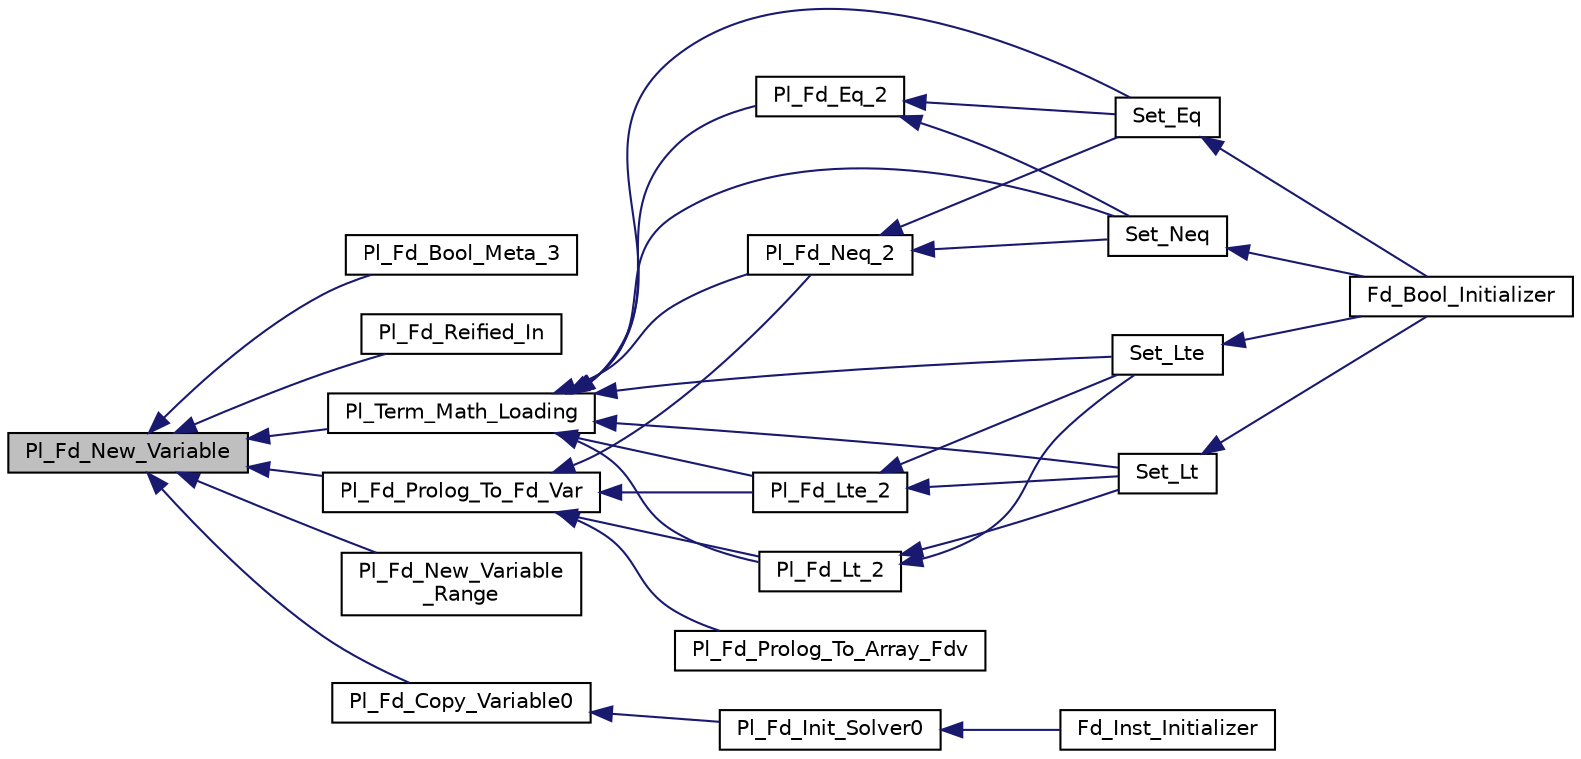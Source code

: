 digraph "Pl_Fd_New_Variable"
{
  edge [fontname="Helvetica",fontsize="10",labelfontname="Helvetica",labelfontsize="10"];
  node [fontname="Helvetica",fontsize="10",shape=record];
  rankdir="LR";
  Node1 [label="Pl_Fd_New_Variable",height=0.2,width=0.4,color="black", fillcolor="grey75", style="filled", fontcolor="black"];
  Node1 -> Node2 [dir="back",color="midnightblue",fontsize="10",style="solid",fontname="Helvetica"];
  Node2 [label="Pl_Fd_Bool_Meta_3",height=0.2,width=0.4,color="black", fillcolor="white", style="filled",URL="$fd__bool__c_8c.html#af216d1fd11aff1fa2cb04c7ead09615f"];
  Node1 -> Node3 [dir="back",color="midnightblue",fontsize="10",style="solid",fontname="Helvetica"];
  Node3 [label="Pl_Fd_Reified_In",height=0.2,width=0.4,color="black", fillcolor="white", style="filled",URL="$fd__bool__c_8c.html#aad0a445c9905cdb15eeb91e0dc38c0dd"];
  Node1 -> Node4 [dir="back",color="midnightblue",fontsize="10",style="solid",fontname="Helvetica"];
  Node4 [label="Pl_Term_Math_Loading",height=0.2,width=0.4,color="black", fillcolor="white", style="filled",URL="$math__supp_8h.html#a8b9d929fd37cd7be8d273dc650077b0c"];
  Node4 -> Node5 [dir="back",color="midnightblue",fontsize="10",style="solid",fontname="Helvetica"];
  Node5 [label="Set_Eq",height=0.2,width=0.4,color="black", fillcolor="white", style="filled",URL="$fd__bool__c_8c.html#a3bcf220164d47e110f64a089daebf2a7"];
  Node5 -> Node6 [dir="back",color="midnightblue",fontsize="10",style="solid",fontname="Helvetica"];
  Node6 [label="Fd_Bool_Initializer",height=0.2,width=0.4,color="black", fillcolor="white", style="filled",URL="$fd__bool__c_8c.html#a1a75f6073da95705cad602b580443664"];
  Node4 -> Node7 [dir="back",color="midnightblue",fontsize="10",style="solid",fontname="Helvetica"];
  Node7 [label="Set_Neq",height=0.2,width=0.4,color="black", fillcolor="white", style="filled",URL="$fd__bool__c_8c.html#ad9a88621a0a7d01eb8db4da34faf894f"];
  Node7 -> Node6 [dir="back",color="midnightblue",fontsize="10",style="solid",fontname="Helvetica"];
  Node4 -> Node8 [dir="back",color="midnightblue",fontsize="10",style="solid",fontname="Helvetica"];
  Node8 [label="Set_Lt",height=0.2,width=0.4,color="black", fillcolor="white", style="filled",URL="$fd__bool__c_8c.html#ac5b16f713138c6b09fd4b3857d52a881"];
  Node8 -> Node6 [dir="back",color="midnightblue",fontsize="10",style="solid",fontname="Helvetica"];
  Node4 -> Node9 [dir="back",color="midnightblue",fontsize="10",style="solid",fontname="Helvetica"];
  Node9 [label="Set_Lte",height=0.2,width=0.4,color="black", fillcolor="white", style="filled",URL="$fd__bool__c_8c.html#a22127daaa654486d40b5c097e040ab87"];
  Node9 -> Node6 [dir="back",color="midnightblue",fontsize="10",style="solid",fontname="Helvetica"];
  Node4 -> Node10 [dir="back",color="midnightblue",fontsize="10",style="solid",fontname="Helvetica"];
  Node10 [label="Pl_Fd_Eq_2",height=0.2,width=0.4,color="black", fillcolor="white", style="filled",URL="$fd__math__c_8c.html#a9e1a8c3a27ce4468f0ed5374a6ec3be8"];
  Node10 -> Node5 [dir="back",color="midnightblue",fontsize="10",style="solid",fontname="Helvetica"];
  Node10 -> Node7 [dir="back",color="midnightblue",fontsize="10",style="solid",fontname="Helvetica"];
  Node4 -> Node11 [dir="back",color="midnightblue",fontsize="10",style="solid",fontname="Helvetica"];
  Node11 [label="Pl_Fd_Neq_2",height=0.2,width=0.4,color="black", fillcolor="white", style="filled",URL="$fd__math__c_8c.html#ae96f8c98794a44b1577707920fda688d"];
  Node11 -> Node5 [dir="back",color="midnightblue",fontsize="10",style="solid",fontname="Helvetica"];
  Node11 -> Node7 [dir="back",color="midnightblue",fontsize="10",style="solid",fontname="Helvetica"];
  Node4 -> Node12 [dir="back",color="midnightblue",fontsize="10",style="solid",fontname="Helvetica"];
  Node12 [label="Pl_Fd_Lt_2",height=0.2,width=0.4,color="black", fillcolor="white", style="filled",URL="$fd__math__c_8c.html#ae004cace9b53b08de59be0a195274e23"];
  Node12 -> Node8 [dir="back",color="midnightblue",fontsize="10",style="solid",fontname="Helvetica"];
  Node12 -> Node9 [dir="back",color="midnightblue",fontsize="10",style="solid",fontname="Helvetica"];
  Node4 -> Node13 [dir="back",color="midnightblue",fontsize="10",style="solid",fontname="Helvetica"];
  Node13 [label="Pl_Fd_Lte_2",height=0.2,width=0.4,color="black", fillcolor="white", style="filled",URL="$fd__math__c_8c.html#a4533c1990d3146b76bed10bbaa4d67d7"];
  Node13 -> Node8 [dir="back",color="midnightblue",fontsize="10",style="solid",fontname="Helvetica"];
  Node13 -> Node9 [dir="back",color="midnightblue",fontsize="10",style="solid",fontname="Helvetica"];
  Node1 -> Node14 [dir="back",color="midnightblue",fontsize="10",style="solid",fontname="Helvetica"];
  Node14 [label="Pl_Fd_Prolog_To_Fd_Var",height=0.2,width=0.4,color="black", fillcolor="white", style="filled",URL="$fd__inst_8h.html#aa0fe15bb4f7957767ced24c50e4b1ca8"];
  Node14 -> Node11 [dir="back",color="midnightblue",fontsize="10",style="solid",fontname="Helvetica"];
  Node14 -> Node12 [dir="back",color="midnightblue",fontsize="10",style="solid",fontname="Helvetica"];
  Node14 -> Node13 [dir="back",color="midnightblue",fontsize="10",style="solid",fontname="Helvetica"];
  Node14 -> Node15 [dir="back",color="midnightblue",fontsize="10",style="solid",fontname="Helvetica"];
  Node15 [label="Pl_Fd_Prolog_To_Array_Fdv",height=0.2,width=0.4,color="black", fillcolor="white", style="filled",URL="$fd__inst_8h.html#aeb475ff4f20f1c4d4277a09026227efe"];
  Node1 -> Node16 [dir="back",color="midnightblue",fontsize="10",style="solid",fontname="Helvetica"];
  Node16 [label="Pl_Fd_New_Variable\l_Range",height=0.2,width=0.4,color="black", fillcolor="white", style="filled",URL="$fd__inst_8h.html#a68d595d711a2afb1240242c25052b57d"];
  Node1 -> Node17 [dir="back",color="midnightblue",fontsize="10",style="solid",fontname="Helvetica"];
  Node17 [label="Pl_Fd_Copy_Variable0",height=0.2,width=0.4,color="black", fillcolor="white", style="filled",URL="$fd__inst_8h.html#a508bf6e56d0646a4b5259cd6781770d3"];
  Node17 -> Node18 [dir="back",color="midnightblue",fontsize="10",style="solid",fontname="Helvetica"];
  Node18 [label="Pl_Fd_Init_Solver0",height=0.2,width=0.4,color="black", fillcolor="white", style="filled",URL="$fd__inst_8h.html#a44f365444a3bfdd0c1726453e421526d"];
  Node18 -> Node19 [dir="back",color="midnightblue",fontsize="10",style="solid",fontname="Helvetica"];
  Node19 [label="Fd_Inst_Initializer",height=0.2,width=0.4,color="black", fillcolor="white", style="filled",URL="$fd__inst_8c.html#a450739dfc97e7399a2e432739ac8d93c"];
}
